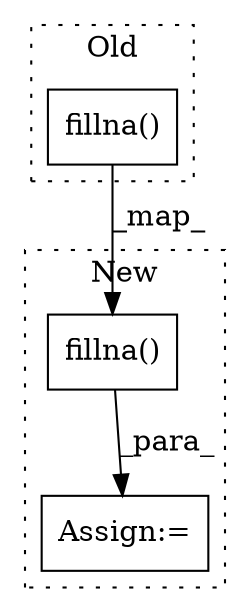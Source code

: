 digraph G {
subgraph cluster0 {
1 [label="fillna()" a="75" s="8354,8421" l="41,14" shape="box"];
label = "Old";
style="dotted";
}
subgraph cluster1 {
2 [label="fillna()" a="75" s="10351,10385" l="24,1" shape="box"];
3 [label="Assign:=" a="68" s="10348" l="3" shape="box"];
label = "New";
style="dotted";
}
1 -> 2 [label="_map_"];
2 -> 3 [label="_para_"];
}